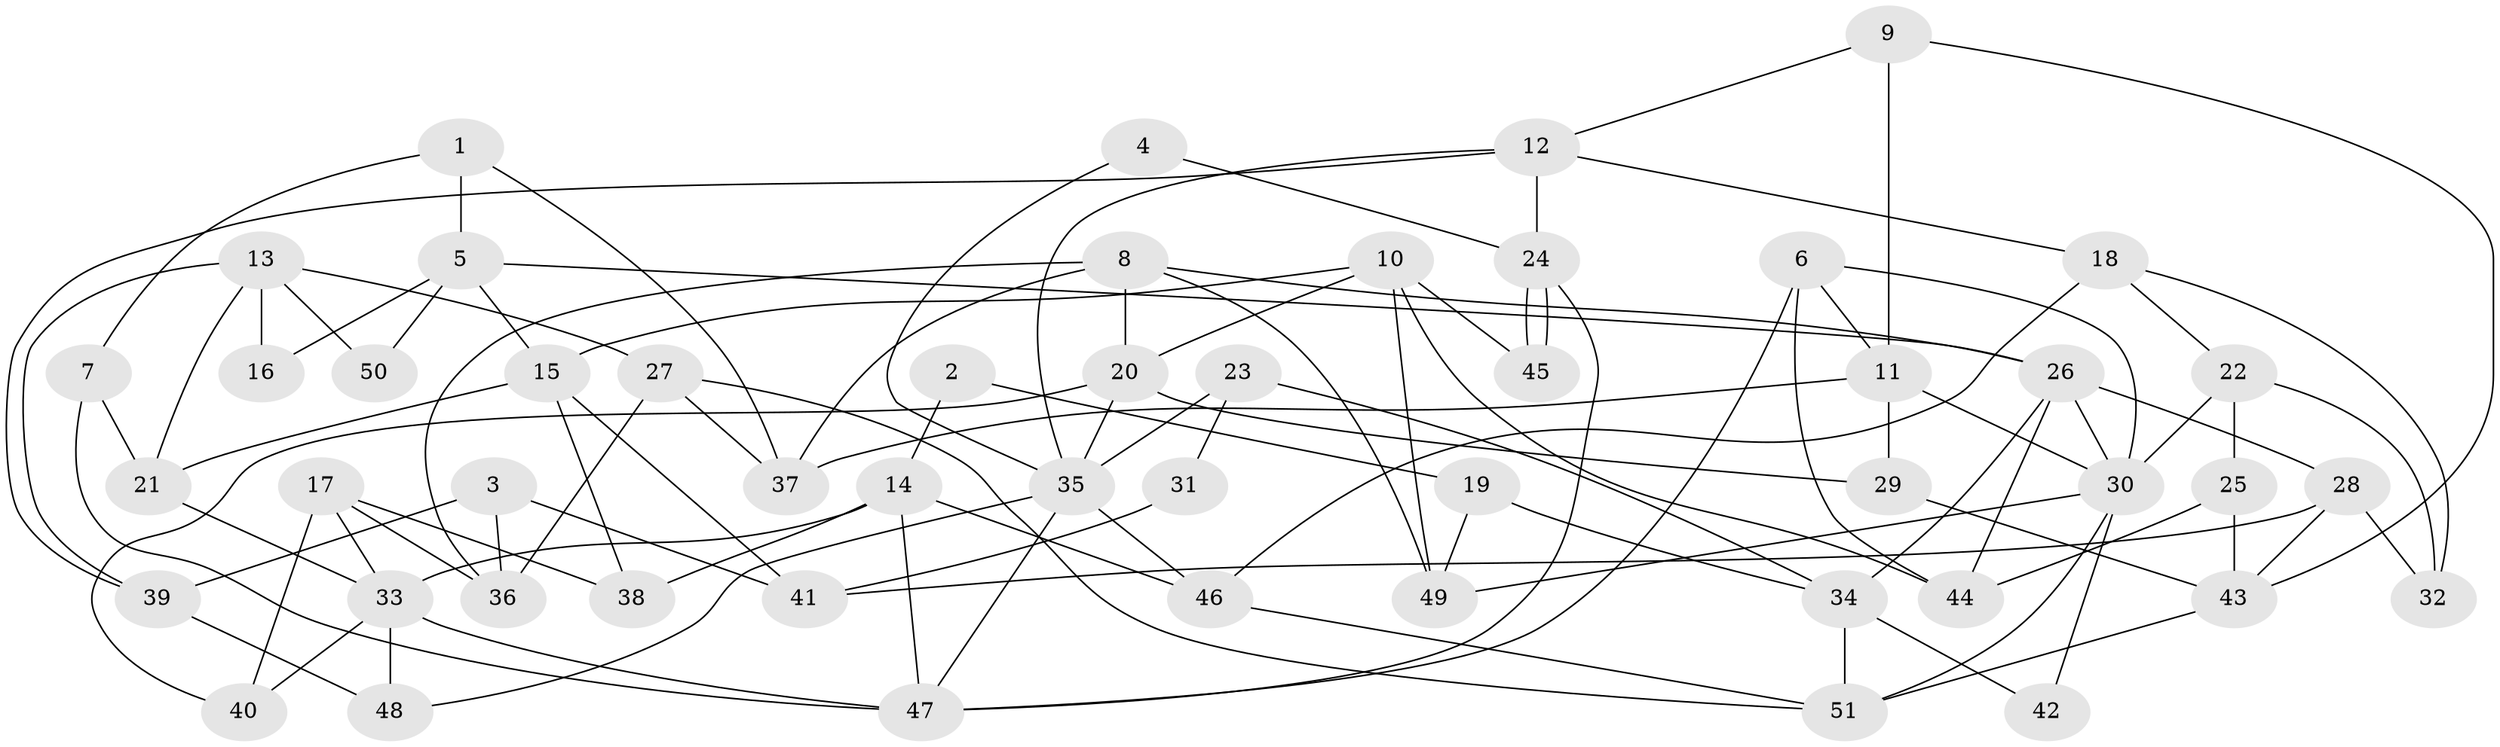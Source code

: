 // Generated by graph-tools (version 1.1) at 2025/11/02/27/25 16:11:21]
// undirected, 51 vertices, 102 edges
graph export_dot {
graph [start="1"]
  node [color=gray90,style=filled];
  1;
  2;
  3;
  4;
  5;
  6;
  7;
  8;
  9;
  10;
  11;
  12;
  13;
  14;
  15;
  16;
  17;
  18;
  19;
  20;
  21;
  22;
  23;
  24;
  25;
  26;
  27;
  28;
  29;
  30;
  31;
  32;
  33;
  34;
  35;
  36;
  37;
  38;
  39;
  40;
  41;
  42;
  43;
  44;
  45;
  46;
  47;
  48;
  49;
  50;
  51;
  1 -- 37;
  1 -- 7;
  1 -- 5;
  2 -- 14;
  2 -- 19;
  3 -- 41;
  3 -- 36;
  3 -- 39;
  4 -- 24;
  4 -- 35;
  5 -- 15;
  5 -- 16;
  5 -- 26;
  5 -- 50;
  6 -- 44;
  6 -- 11;
  6 -- 30;
  6 -- 47;
  7 -- 21;
  7 -- 47;
  8 -- 26;
  8 -- 36;
  8 -- 20;
  8 -- 37;
  8 -- 49;
  9 -- 43;
  9 -- 12;
  9 -- 11;
  10 -- 49;
  10 -- 20;
  10 -- 15;
  10 -- 44;
  10 -- 45;
  11 -- 29;
  11 -- 30;
  11 -- 37;
  12 -- 35;
  12 -- 18;
  12 -- 24;
  12 -- 39;
  13 -- 27;
  13 -- 39;
  13 -- 16;
  13 -- 21;
  13 -- 50;
  14 -- 33;
  14 -- 47;
  14 -- 38;
  14 -- 46;
  15 -- 21;
  15 -- 38;
  15 -- 41;
  17 -- 38;
  17 -- 33;
  17 -- 36;
  17 -- 40;
  18 -- 46;
  18 -- 22;
  18 -- 32;
  19 -- 49;
  19 -- 34;
  20 -- 40;
  20 -- 29;
  20 -- 35;
  21 -- 33;
  22 -- 25;
  22 -- 30;
  22 -- 32;
  23 -- 35;
  23 -- 34;
  23 -- 31;
  24 -- 45;
  24 -- 45;
  24 -- 47;
  25 -- 44;
  25 -- 43;
  26 -- 30;
  26 -- 28;
  26 -- 34;
  26 -- 44;
  27 -- 37;
  27 -- 51;
  27 -- 36;
  28 -- 32;
  28 -- 41;
  28 -- 43;
  29 -- 43;
  30 -- 42;
  30 -- 49;
  30 -- 51;
  31 -- 41;
  33 -- 48;
  33 -- 47;
  33 -- 40;
  34 -- 51;
  34 -- 42;
  35 -- 47;
  35 -- 46;
  35 -- 48;
  39 -- 48;
  43 -- 51;
  46 -- 51;
}
